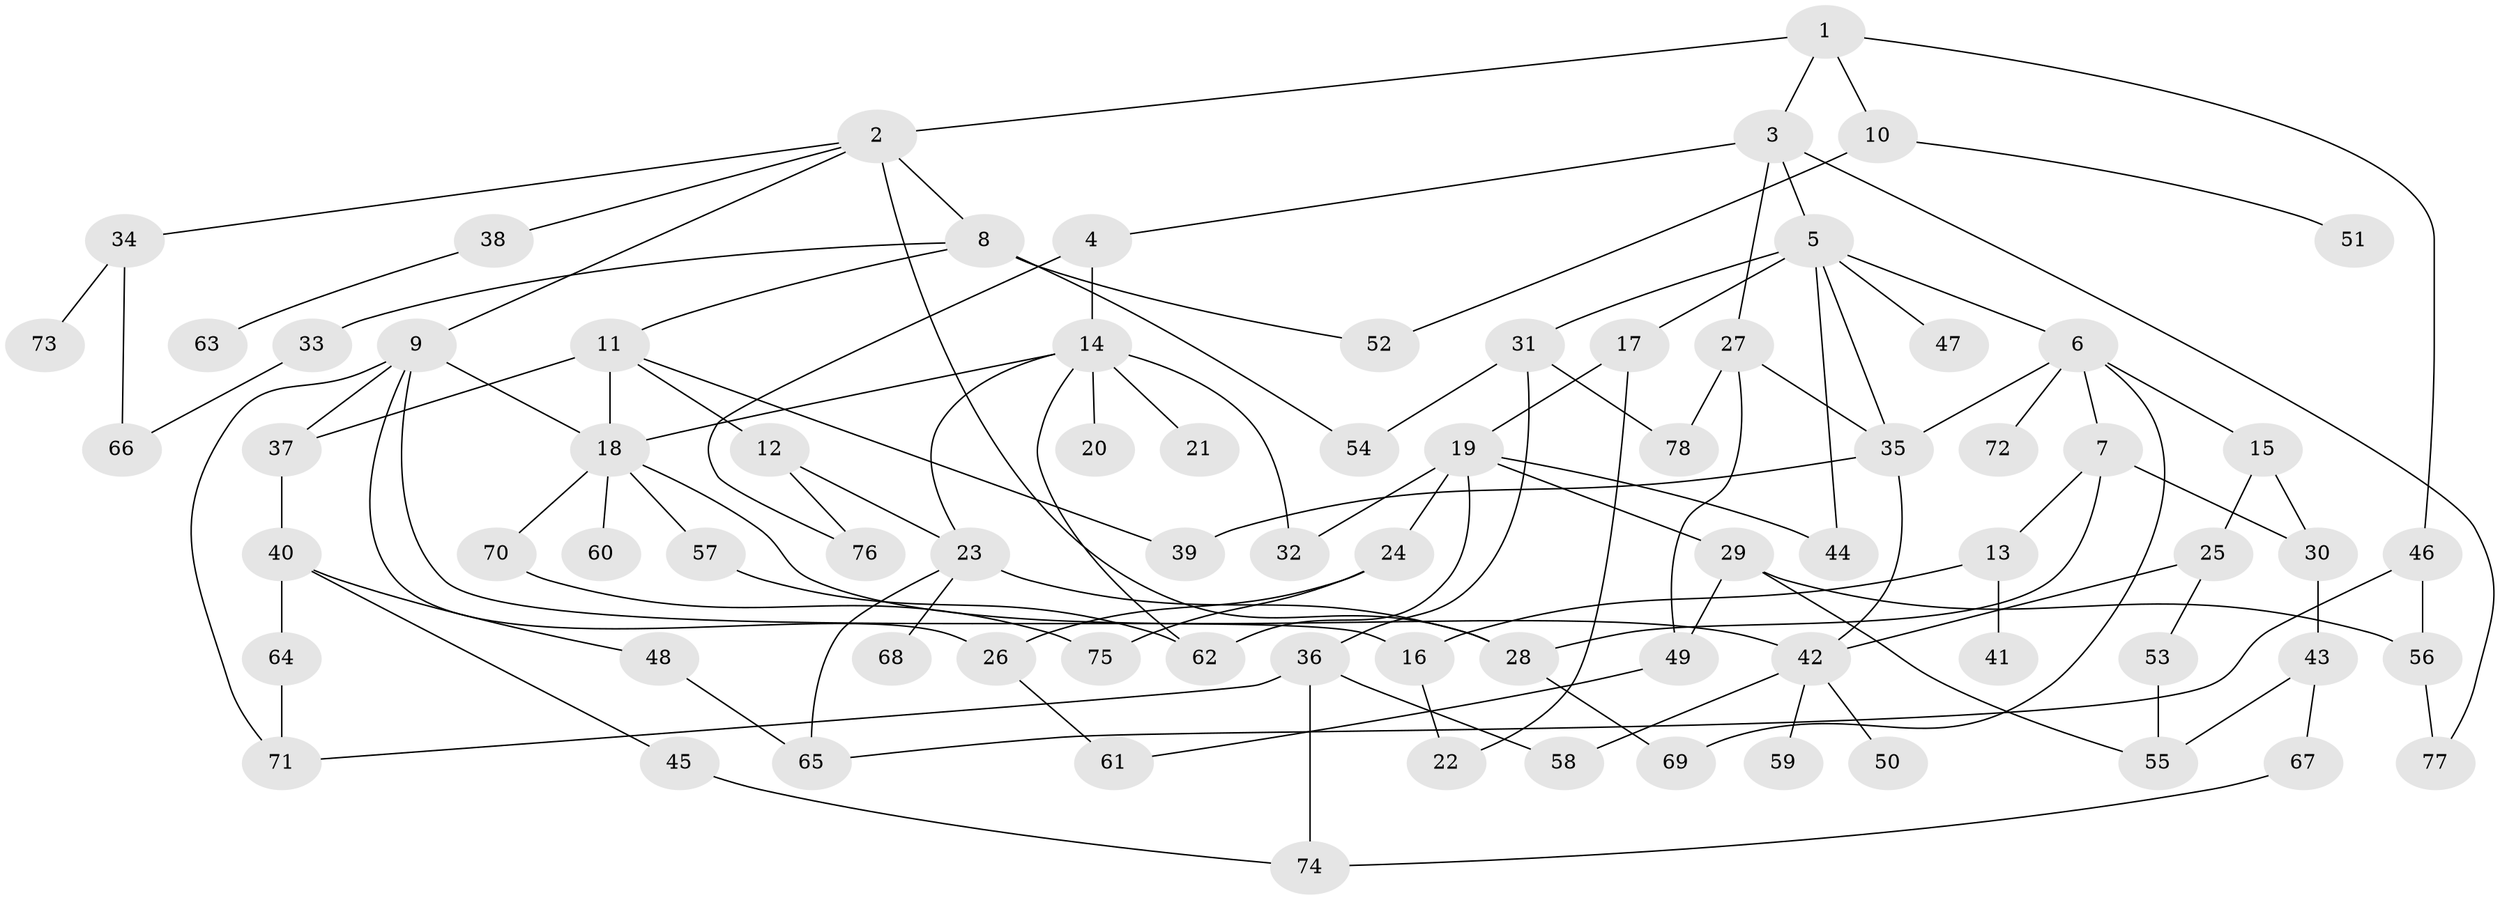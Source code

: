 // Generated by graph-tools (version 1.1) at 2025/42/03/09/25 04:42:18]
// undirected, 78 vertices, 116 edges
graph export_dot {
graph [start="1"]
  node [color=gray90,style=filled];
  1;
  2;
  3;
  4;
  5;
  6;
  7;
  8;
  9;
  10;
  11;
  12;
  13;
  14;
  15;
  16;
  17;
  18;
  19;
  20;
  21;
  22;
  23;
  24;
  25;
  26;
  27;
  28;
  29;
  30;
  31;
  32;
  33;
  34;
  35;
  36;
  37;
  38;
  39;
  40;
  41;
  42;
  43;
  44;
  45;
  46;
  47;
  48;
  49;
  50;
  51;
  52;
  53;
  54;
  55;
  56;
  57;
  58;
  59;
  60;
  61;
  62;
  63;
  64;
  65;
  66;
  67;
  68;
  69;
  70;
  71;
  72;
  73;
  74;
  75;
  76;
  77;
  78;
  1 -- 2;
  1 -- 3;
  1 -- 10;
  1 -- 46;
  2 -- 8;
  2 -- 9;
  2 -- 34;
  2 -- 38;
  2 -- 28;
  3 -- 4;
  3 -- 5;
  3 -- 27;
  3 -- 77;
  4 -- 14;
  4 -- 76;
  5 -- 6;
  5 -- 17;
  5 -- 31;
  5 -- 35;
  5 -- 44;
  5 -- 47;
  6 -- 7;
  6 -- 15;
  6 -- 72;
  6 -- 69;
  6 -- 35;
  7 -- 13;
  7 -- 30;
  7 -- 28;
  8 -- 11;
  8 -- 33;
  8 -- 52;
  8 -- 54;
  9 -- 16;
  9 -- 37;
  9 -- 71;
  9 -- 26;
  9 -- 18;
  10 -- 51;
  10 -- 52;
  11 -- 12;
  11 -- 39;
  11 -- 18;
  11 -- 37;
  12 -- 23;
  12 -- 76;
  13 -- 41;
  13 -- 16;
  14 -- 18;
  14 -- 20;
  14 -- 21;
  14 -- 32;
  14 -- 23;
  14 -- 62;
  15 -- 25;
  15 -- 30;
  16 -- 22;
  17 -- 19;
  17 -- 22;
  18 -- 57;
  18 -- 60;
  18 -- 70;
  18 -- 42;
  19 -- 24;
  19 -- 29;
  19 -- 62;
  19 -- 32;
  19 -- 44;
  23 -- 28;
  23 -- 68;
  23 -- 65;
  24 -- 26;
  24 -- 75;
  25 -- 53;
  25 -- 42;
  26 -- 61;
  27 -- 78;
  27 -- 35;
  27 -- 49;
  28 -- 69;
  29 -- 49;
  29 -- 56;
  29 -- 55;
  30 -- 43;
  31 -- 36;
  31 -- 54;
  31 -- 78;
  33 -- 66;
  34 -- 66;
  34 -- 73;
  35 -- 42;
  35 -- 39;
  36 -- 74;
  36 -- 58;
  36 -- 71;
  37 -- 40;
  38 -- 63;
  40 -- 45;
  40 -- 48;
  40 -- 64;
  42 -- 50;
  42 -- 58;
  42 -- 59;
  43 -- 67;
  43 -- 55;
  45 -- 74;
  46 -- 65;
  46 -- 56;
  48 -- 65;
  49 -- 61;
  53 -- 55;
  56 -- 77;
  57 -- 62;
  64 -- 71;
  67 -- 74;
  70 -- 75;
}
